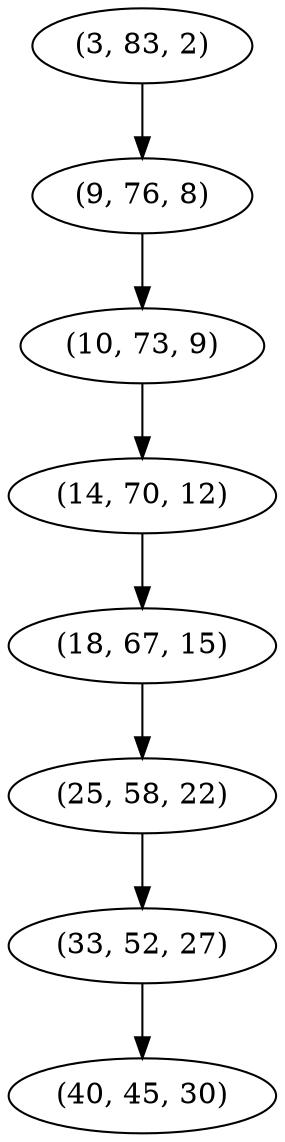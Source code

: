 digraph tree {
    "(3, 83, 2)";
    "(9, 76, 8)";
    "(10, 73, 9)";
    "(14, 70, 12)";
    "(18, 67, 15)";
    "(25, 58, 22)";
    "(33, 52, 27)";
    "(40, 45, 30)";
    "(3, 83, 2)" -> "(9, 76, 8)";
    "(9, 76, 8)" -> "(10, 73, 9)";
    "(10, 73, 9)" -> "(14, 70, 12)";
    "(14, 70, 12)" -> "(18, 67, 15)";
    "(18, 67, 15)" -> "(25, 58, 22)";
    "(25, 58, 22)" -> "(33, 52, 27)";
    "(33, 52, 27)" -> "(40, 45, 30)";
}
